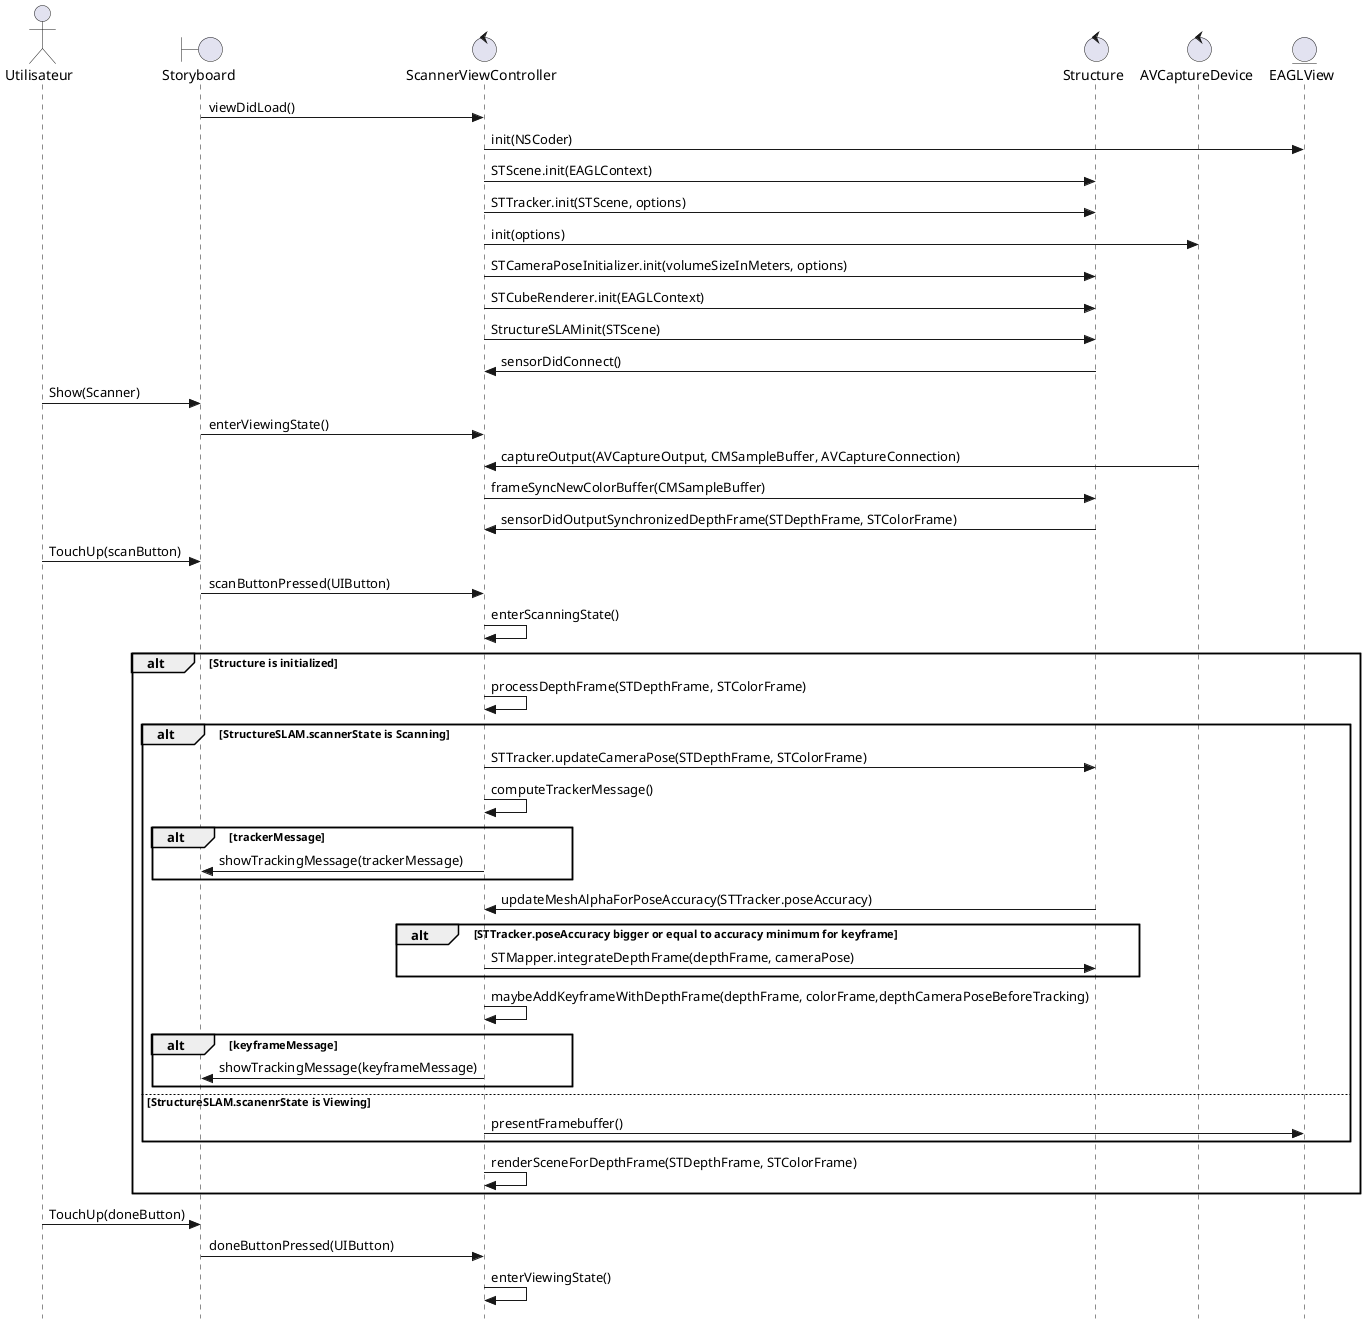 @startuml
skinparam style strictuml
hide empty members
actor Utilisateur
boundary Storyboard
control ScannerViewController
control Structure
control AVCaptureDevice
entity EAGLView

Storyboard -> ScannerViewController : viewDidLoad()
ScannerViewController -> EAGLView : init(NSCoder)
ScannerViewController -> Structure : STScene.init(EAGLContext) 
ScannerViewController -> Structure : STTracker.init(STScene, options) 
ScannerViewController -> AVCaptureDevice : init(options)
ScannerViewController -> Structure : STCameraPoseInitializer.init(volumeSizeInMeters, options)
ScannerViewController -> Structure : STCubeRenderer.init(EAGLContext)
ScannerViewController -> Structure : StructureSLAMinit(STScene)
Structure -> ScannerViewController : sensorDidConnect()
Utilisateur -> Storyboard : Show(Scanner)
Storyboard -> ScannerViewController : enterViewingState()
AVCaptureDevice -> ScannerViewController : captureOutput(AVCaptureOutput, CMSampleBuffer, AVCaptureConnection)
ScannerViewController -> Structure : frameSyncNewColorBuffer(CMSampleBuffer)
Structure -> ScannerViewController : sensorDidOutputSynchronizedDepthFrame(STDepthFrame, STColorFrame)
Utilisateur -> Storyboard : TouchUp(scanButton)
Storyboard -> ScannerViewController : scanButtonPressed(UIButton)
ScannerViewController -> ScannerViewController : enterScanningState()
alt Structure is initialized
    ScannerViewController -> ScannerViewController : processDepthFrame(STDepthFrame, STColorFrame)
    alt StructureSLAM.scannerState is Scanning
        ScannerViewController -> Structure : STTracker.updateCameraPose(STDepthFrame, STColorFrame)
        ScannerViewController -> ScannerViewController : computeTrackerMessage()
        alt trackerMessage
            ScannerViewController -> Storyboard : showTrackingMessage(trackerMessage)
        end
        Structure -> ScannerViewController : updateMeshAlphaForPoseAccuracy(STTracker.poseAccuracy)
        alt STTracker.poseAccuracy bigger or equal to accuracy minimum for keyframe
            ScannerViewController -> Structure : STMapper.integrateDepthFrame(depthFrame, cameraPose)
        end
        ScannerViewController -> ScannerViewController : maybeAddKeyframeWithDepthFrame(depthFrame, colorFrame,depthCameraPoseBeforeTracking)
        alt keyframeMessage
            ScannerViewController -> Storyboard : showTrackingMessage(keyframeMessage)
        end
    else StructureSLAM.scanenrState is Viewing
        ScannerViewController -> EAGLView : presentFramebuffer()
    end
    ScannerViewController -> ScannerViewController : renderSceneForDepthFrame(STDepthFrame, STColorFrame)
end
Utilisateur -> Storyboard : TouchUp(doneButton)
Storyboard -> ScannerViewController : doneButtonPressed(UIButton)
ScannerViewController -> ScannerViewController : enterViewingState()
@enduml
